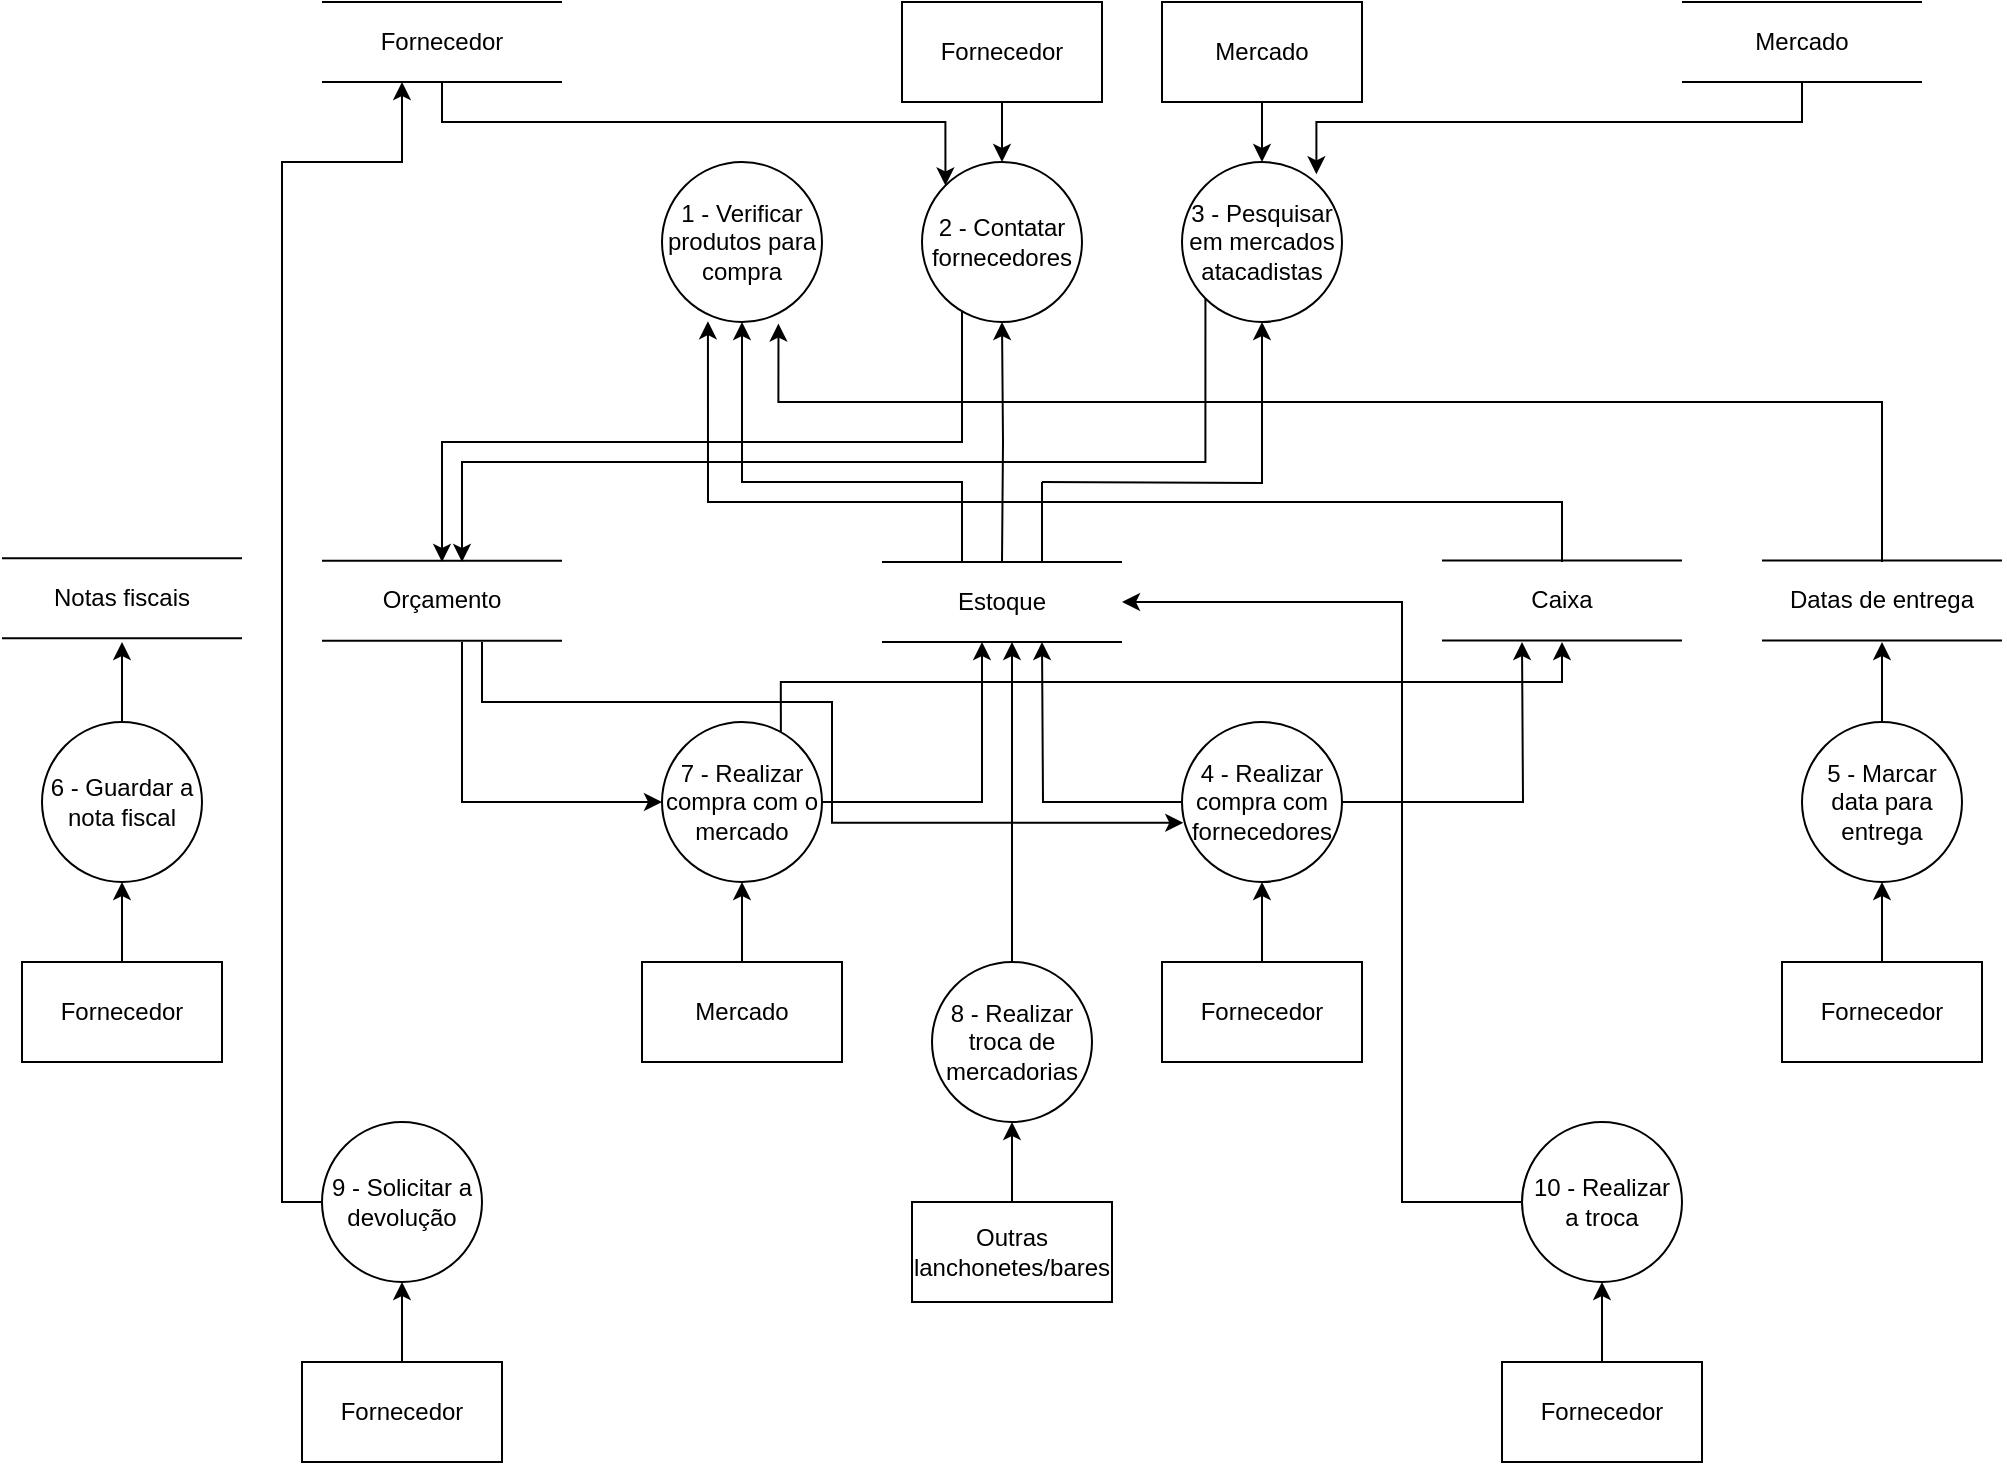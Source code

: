 <mxfile version="12.8.1" type="device"><diagram id="w2cc_c9OqOcCfYxsaKNR" name="Page-1"><mxGraphModel dx="1303" dy="1095" grid="1" gridSize="10" guides="1" tooltips="1" connect="1" arrows="1" fold="1" page="1" pageScale="1" pageWidth="1169" pageHeight="827" math="0" shadow="0"><root><mxCell id="0"/><mxCell id="1" parent="0"/><mxCell id="tMEKLwai0UBKPIEXzhE4-138" value="" style="edgeStyle=orthogonalEdgeStyle;rounded=0;orthogonalLoop=1;jettySize=auto;html=1;targetPerimeterSpacing=6;" edge="1" parent="1" source="tMEKLwai0UBKPIEXzhE4-130"><mxGeometry relative="1" as="geometry"><mxPoint x="280" y="80" as="targetPoint"/><Array as="points"><mxPoint x="220" y="640"/><mxPoint x="220" y="120"/><mxPoint x="280" y="120"/></Array></mxGeometry></mxCell><mxCell id="tMEKLwai0UBKPIEXzhE4-66" value="" style="edgeStyle=orthogonalEdgeStyle;rounded=0;orthogonalLoop=1;jettySize=auto;html=1;targetPerimeterSpacing=6;exitX=0;exitY=1;exitDx=0;exitDy=0;" edge="1" parent="1" source="tMEKLwai0UBKPIEXzhE4-14"><mxGeometry relative="1" as="geometry"><mxPoint x="840" y="206" as="sourcePoint"/><mxPoint x="310" y="320" as="targetPoint"/><Array as="points"><mxPoint x="682" y="270"/><mxPoint x="310" y="270"/></Array></mxGeometry></mxCell><mxCell id="tMEKLwai0UBKPIEXzhE4-2" value="" style="endArrow=none;html=1;arcSize=0;" edge="1" parent="1"><mxGeometry width="50" height="50" relative="1" as="geometry"><mxPoint x="520" y="320" as="sourcePoint"/><mxPoint x="640" y="320" as="targetPoint"/></mxGeometry></mxCell><mxCell id="tMEKLwai0UBKPIEXzhE4-3" value="" style="endArrow=none;html=1;arcSize=0;" edge="1" parent="1"><mxGeometry width="50" height="50" relative="1" as="geometry"><mxPoint x="520" y="360" as="sourcePoint"/><mxPoint x="640" y="360" as="targetPoint"/></mxGeometry></mxCell><mxCell id="tMEKLwai0UBKPIEXzhE4-49" value="" style="edgeStyle=orthogonalEdgeStyle;rounded=0;orthogonalLoop=1;jettySize=auto;html=1;targetPerimeterSpacing=6;entryX=0.5;entryY=1;entryDx=0;entryDy=0;" edge="1" parent="1" target="tMEKLwai0UBKPIEXzhE4-18"><mxGeometry relative="1" as="geometry"><mxPoint x="580" y="320" as="sourcePoint"/><mxPoint x="580" y="256" as="targetPoint"/></mxGeometry></mxCell><mxCell id="tMEKLwai0UBKPIEXzhE4-51" value="" style="edgeStyle=orthogonalEdgeStyle;rounded=0;orthogonalLoop=1;jettySize=auto;html=1;targetPerimeterSpacing=6;entryX=0.5;entryY=1;entryDx=0;entryDy=0;" edge="1" parent="1" target="tMEKLwai0UBKPIEXzhE4-14"><mxGeometry relative="1" as="geometry"><mxPoint x="600" y="280" as="sourcePoint"/><mxPoint x="690" y="226" as="targetPoint"/></mxGeometry></mxCell><mxCell id="tMEKLwai0UBKPIEXzhE4-56" value="" style="edgeStyle=orthogonalEdgeStyle;rounded=0;orthogonalLoop=1;jettySize=auto;html=1;targetPerimeterSpacing=6;entryX=0.5;entryY=1;entryDx=0;entryDy=0;" edge="1" parent="1" target="tMEKLwai0UBKPIEXzhE4-10"><mxGeometry relative="1" as="geometry"><mxPoint x="560" y="320" as="sourcePoint"/><mxPoint x="450" y="236" as="targetPoint"/><Array as="points"><mxPoint x="560" y="280"/><mxPoint x="450" y="280"/></Array></mxGeometry></mxCell><mxCell id="tMEKLwai0UBKPIEXzhE4-88" value="" style="edgeStyle=orthogonalEdgeStyle;rounded=0;orthogonalLoop=1;jettySize=auto;html=1;targetPerimeterSpacing=6;exitX=0.5;exitY=0;exitDx=0;exitDy=0;" edge="1" parent="1" source="tMEKLwai0UBKPIEXzhE4-71"><mxGeometry relative="1" as="geometry"><mxPoint x="580" y="424" as="sourcePoint"/><mxPoint x="570" y="360" as="targetPoint"/><Array as="points"><mxPoint x="450" y="440"/><mxPoint x="570" y="440"/></Array></mxGeometry></mxCell><mxCell id="tMEKLwai0UBKPIEXzhE4-5" value="Estoque" style="text;html=1;strokeColor=none;fillColor=none;align=center;verticalAlign=middle;whiteSpace=wrap;rounded=0;" vertex="1" parent="1"><mxGeometry x="520" y="330" width="120" height="20" as="geometry"/></mxCell><mxCell id="tMEKLwai0UBKPIEXzhE4-86" value="" style="edgeStyle=orthogonalEdgeStyle;rounded=0;orthogonalLoop=1;jettySize=auto;html=1;targetPerimeterSpacing=6;entryX=0;entryY=0.5;entryDx=0;entryDy=0;" edge="1" parent="1" target="tMEKLwai0UBKPIEXzhE4-71"><mxGeometry relative="1" as="geometry"><mxPoint x="310" y="360" as="sourcePoint"/><mxPoint x="300" y="422.91" as="targetPoint"/><Array as="points"><mxPoint x="310" y="440"/></Array></mxGeometry></mxCell><mxCell id="tMEKLwai0UBKPIEXzhE4-10" value="1 -&amp;nbsp;Verificar produtos para compra" style="ellipse;whiteSpace=wrap;html=1;aspect=fixed;" vertex="1" parent="1"><mxGeometry x="410" y="120" width="80" height="80" as="geometry"/></mxCell><mxCell id="tMEKLwai0UBKPIEXzhE4-14" value="3 - Pesquisar em mercados atacadistas" style="ellipse;whiteSpace=wrap;html=1;aspect=fixed;" vertex="1" parent="1"><mxGeometry x="670" y="120" width="80" height="80" as="geometry"/></mxCell><mxCell id="tMEKLwai0UBKPIEXzhE4-16" value="" style="edgeStyle=orthogonalEdgeStyle;rounded=0;orthogonalLoop=1;jettySize=auto;html=1;targetPerimeterSpacing=6;entryX=0.5;entryY=0;entryDx=0;entryDy=0;" edge="1" parent="1" source="tMEKLwai0UBKPIEXzhE4-15" target="tMEKLwai0UBKPIEXzhE4-14"><mxGeometry relative="1" as="geometry"/></mxCell><mxCell id="tMEKLwai0UBKPIEXzhE4-15" value="Mercado" style="rounded=0;whiteSpace=wrap;html=1;" vertex="1" parent="1"><mxGeometry x="660" y="40" width="100" height="50" as="geometry"/></mxCell><mxCell id="tMEKLwai0UBKPIEXzhE4-59" value="" style="edgeStyle=orthogonalEdgeStyle;rounded=0;orthogonalLoop=1;jettySize=auto;html=1;targetPerimeterSpacing=6;" edge="1" parent="1" source="tMEKLwai0UBKPIEXzhE4-18"><mxGeometry relative="1" as="geometry"><mxPoint x="300" y="320" as="targetPoint"/><Array as="points"><mxPoint x="560" y="260"/><mxPoint x="300" y="260"/></Array></mxGeometry></mxCell><mxCell id="tMEKLwai0UBKPIEXzhE4-18" value="2 - Contatar fornecedores" style="ellipse;whiteSpace=wrap;html=1;aspect=fixed;" vertex="1" parent="1"><mxGeometry x="540" y="120" width="80" height="80" as="geometry"/></mxCell><mxCell id="tMEKLwai0UBKPIEXzhE4-25" value="" style="edgeStyle=orthogonalEdgeStyle;rounded=0;orthogonalLoop=1;jettySize=auto;html=1;targetPerimeterSpacing=6;entryX=0.5;entryY=0;entryDx=0;entryDy=0;" edge="1" parent="1" source="tMEKLwai0UBKPIEXzhE4-24" target="tMEKLwai0UBKPIEXzhE4-18"><mxGeometry relative="1" as="geometry"/></mxCell><mxCell id="tMEKLwai0UBKPIEXzhE4-24" value="Fornecedor" style="rounded=0;whiteSpace=wrap;html=1;" vertex="1" parent="1"><mxGeometry x="530" y="40" width="100" height="50" as="geometry"/></mxCell><mxCell id="tMEKLwai0UBKPIEXzhE4-40" value="" style="endArrow=none;html=1;arcSize=0;" edge="1" parent="1"><mxGeometry width="50" height="50" relative="1" as="geometry"><mxPoint x="240" y="40.0" as="sourcePoint"/><mxPoint x="360" y="40.0" as="targetPoint"/></mxGeometry></mxCell><mxCell id="tMEKLwai0UBKPIEXzhE4-41" value="" style="endArrow=none;html=1;arcSize=0;" edge="1" parent="1"><mxGeometry width="50" height="50" relative="1" as="geometry"><mxPoint x="240" y="80.0" as="sourcePoint"/><mxPoint x="360" y="80.0" as="targetPoint"/></mxGeometry></mxCell><mxCell id="tMEKLwai0UBKPIEXzhE4-58" value="" style="edgeStyle=orthogonalEdgeStyle;rounded=0;orthogonalLoop=1;jettySize=auto;html=1;targetPerimeterSpacing=6;entryX=0;entryY=0;entryDx=0;entryDy=0;" edge="1" parent="1" target="tMEKLwai0UBKPIEXzhE4-18"><mxGeometry relative="1" as="geometry"><mxPoint x="300" y="80" as="sourcePoint"/><mxPoint x="354.0" y="59.5" as="targetPoint"/><Array as="points"><mxPoint x="300" y="80"/><mxPoint x="300" y="100"/><mxPoint x="552" y="100"/></Array></mxGeometry></mxCell><mxCell id="tMEKLwai0UBKPIEXzhE4-42" value="Fornecedor" style="text;html=1;strokeColor=none;fillColor=none;align=center;verticalAlign=middle;whiteSpace=wrap;rounded=0;" vertex="1" parent="1"><mxGeometry x="240" y="49.5" width="120" height="20" as="geometry"/></mxCell><mxCell id="tMEKLwai0UBKPIEXzhE4-43" value="" style="endArrow=none;html=1;arcSize=0;" edge="1" parent="1"><mxGeometry width="50" height="50" relative="1" as="geometry"><mxPoint x="800" y="319.29" as="sourcePoint"/><mxPoint x="920" y="319.29" as="targetPoint"/></mxGeometry></mxCell><mxCell id="tMEKLwai0UBKPIEXzhE4-44" value="" style="endArrow=none;html=1;arcSize=0;" edge="1" parent="1"><mxGeometry width="50" height="50" relative="1" as="geometry"><mxPoint x="800" y="359.29" as="sourcePoint"/><mxPoint x="920" y="359.29" as="targetPoint"/></mxGeometry></mxCell><mxCell id="tMEKLwai0UBKPIEXzhE4-90" value="" style="edgeStyle=orthogonalEdgeStyle;rounded=0;orthogonalLoop=1;jettySize=auto;html=1;targetPerimeterSpacing=6;entryX=0.743;entryY=0.083;entryDx=0;entryDy=0;entryPerimeter=0;exitX=0.743;exitY=0.083;exitDx=0;exitDy=0;exitPerimeter=0;" edge="1" parent="1" source="tMEKLwai0UBKPIEXzhE4-71"><mxGeometry relative="1" as="geometry"><mxPoint x="726.0" y="338.79" as="sourcePoint"/><mxPoint x="860" y="360" as="targetPoint"/><Array as="points"><mxPoint x="469" y="380"/><mxPoint x="860" y="380"/></Array></mxGeometry></mxCell><mxCell id="tMEKLwai0UBKPIEXzhE4-110" value="" style="edgeStyle=orthogonalEdgeStyle;rounded=0;orthogonalLoop=1;jettySize=auto;html=1;targetPerimeterSpacing=6;entryX=0.287;entryY=0.995;entryDx=0;entryDy=0;entryPerimeter=0;" edge="1" parent="1" target="tMEKLwai0UBKPIEXzhE4-10"><mxGeometry relative="1" as="geometry"><mxPoint x="860" y="320" as="sourcePoint"/><mxPoint x="860" y="254.79" as="targetPoint"/><Array as="points"><mxPoint x="860" y="290"/><mxPoint x="433" y="290"/></Array></mxGeometry></mxCell><mxCell id="tMEKLwai0UBKPIEXzhE4-45" value="Caixa" style="text;html=1;strokeColor=none;fillColor=none;align=center;verticalAlign=middle;whiteSpace=wrap;rounded=0;" vertex="1" parent="1"><mxGeometry x="800" y="328.79" width="120" height="20" as="geometry"/></mxCell><mxCell id="tMEKLwai0UBKPIEXzhE4-52" value="" style="endArrow=none;html=1;" edge="1" parent="1"><mxGeometry width="50" height="50" relative="1" as="geometry"><mxPoint x="600" y="320" as="sourcePoint"/><mxPoint x="600" y="280" as="targetPoint"/></mxGeometry></mxCell><mxCell id="tMEKLwai0UBKPIEXzhE4-60" value="" style="endArrow=none;html=1;arcSize=0;" edge="1" parent="1"><mxGeometry width="50" height="50" relative="1" as="geometry"><mxPoint x="920" y="40" as="sourcePoint"/><mxPoint x="1040" y="40" as="targetPoint"/></mxGeometry></mxCell><mxCell id="tMEKLwai0UBKPIEXzhE4-61" value="" style="endArrow=none;html=1;arcSize=0;" edge="1" parent="1"><mxGeometry width="50" height="50" relative="1" as="geometry"><mxPoint x="920" y="80" as="sourcePoint"/><mxPoint x="1040" y="80" as="targetPoint"/></mxGeometry></mxCell><mxCell id="tMEKLwai0UBKPIEXzhE4-64" value="" style="edgeStyle=orthogonalEdgeStyle;rounded=0;orthogonalLoop=1;jettySize=auto;html=1;targetPerimeterSpacing=6;entryX=0.84;entryY=0.077;entryDx=0;entryDy=0;entryPerimeter=0;" edge="1" parent="1" target="tMEKLwai0UBKPIEXzhE4-14"><mxGeometry relative="1" as="geometry"><mxPoint x="980" y="80" as="sourcePoint"/><mxPoint x="730" y="120" as="targetPoint"/><Array as="points"><mxPoint x="980" y="100"/><mxPoint x="737" y="100"/></Array></mxGeometry></mxCell><mxCell id="tMEKLwai0UBKPIEXzhE4-62" value="Mercado" style="text;html=1;strokeColor=none;fillColor=none;align=center;verticalAlign=middle;whiteSpace=wrap;rounded=0;" vertex="1" parent="1"><mxGeometry x="920" y="49.5" width="120" height="20" as="geometry"/></mxCell><mxCell id="tMEKLwai0UBKPIEXzhE4-77" value="" style="edgeStyle=orthogonalEdgeStyle;rounded=0;orthogonalLoop=1;jettySize=auto;html=1;targetPerimeterSpacing=6;" edge="1" parent="1" source="tMEKLwai0UBKPIEXzhE4-67"><mxGeometry relative="1" as="geometry"><mxPoint x="600" y="360" as="targetPoint"/></mxGeometry></mxCell><mxCell id="tMEKLwai0UBKPIEXzhE4-79" value="" style="edgeStyle=orthogonalEdgeStyle;rounded=0;orthogonalLoop=1;jettySize=auto;html=1;targetPerimeterSpacing=6;" edge="1" parent="1" source="tMEKLwai0UBKPIEXzhE4-67"><mxGeometry relative="1" as="geometry"><mxPoint x="840" y="360" as="targetPoint"/></mxGeometry></mxCell><mxCell id="tMEKLwai0UBKPIEXzhE4-82" value="" style="edgeStyle=orthogonalEdgeStyle;rounded=0;orthogonalLoop=1;jettySize=auto;html=1;targetPerimeterSpacing=6;entryX=0.008;entryY=0.63;entryDx=0;entryDy=0;entryPerimeter=0;" edge="1" parent="1" target="tMEKLwai0UBKPIEXzhE4-67"><mxGeometry relative="1" as="geometry"><mxPoint x="320" y="360" as="sourcePoint"/><Array as="points"><mxPoint x="320" y="390"/><mxPoint x="495" y="390"/><mxPoint x="495" y="450"/></Array></mxGeometry></mxCell><mxCell id="tMEKLwai0UBKPIEXzhE4-67" value="4 - Realizar compra com fornecedores" style="ellipse;whiteSpace=wrap;html=1;aspect=fixed;" vertex="1" parent="1"><mxGeometry x="670" y="400" width="80" height="80" as="geometry"/></mxCell><mxCell id="tMEKLwai0UBKPIEXzhE4-101" value="" style="edgeStyle=orthogonalEdgeStyle;rounded=0;orthogonalLoop=1;jettySize=auto;html=1;targetPerimeterSpacing=6;entryX=0.5;entryY=1;entryDx=0;entryDy=0;" edge="1" parent="1" source="tMEKLwai0UBKPIEXzhE4-99" target="tMEKLwai0UBKPIEXzhE4-68"><mxGeometry relative="1" as="geometry"/></mxCell><mxCell id="tMEKLwai0UBKPIEXzhE4-68" value="5 - Marcar data para entrega" style="ellipse;whiteSpace=wrap;html=1;aspect=fixed;" vertex="1" parent="1"><mxGeometry x="980" y="400" width="80" height="80" as="geometry"/></mxCell><mxCell id="tMEKLwai0UBKPIEXzhE4-118" value="" style="edgeStyle=orthogonalEdgeStyle;rounded=0;orthogonalLoop=1;jettySize=auto;html=1;targetPerimeterSpacing=6;" edge="1" parent="1" source="tMEKLwai0UBKPIEXzhE4-70"><mxGeometry relative="1" as="geometry"><mxPoint x="140" y="360" as="targetPoint"/></mxGeometry></mxCell><mxCell id="tMEKLwai0UBKPIEXzhE4-120" value="" style="edgeStyle=orthogonalEdgeStyle;rounded=0;orthogonalLoop=1;jettySize=auto;html=1;targetPerimeterSpacing=6;entryX=0.5;entryY=1;entryDx=0;entryDy=0;" edge="1" parent="1" source="tMEKLwai0UBKPIEXzhE4-119" target="tMEKLwai0UBKPIEXzhE4-70"><mxGeometry relative="1" as="geometry"/></mxCell><mxCell id="tMEKLwai0UBKPIEXzhE4-70" value="6 - Guardar a nota fiscal" style="ellipse;whiteSpace=wrap;html=1;aspect=fixed;" vertex="1" parent="1"><mxGeometry x="100" y="400" width="80" height="80" as="geometry"/></mxCell><mxCell id="tMEKLwai0UBKPIEXzhE4-71" value="7 - Realizar compra com o mercado" style="ellipse;whiteSpace=wrap;html=1;aspect=fixed;" vertex="1" parent="1"><mxGeometry x="410" y="400" width="80" height="80" as="geometry"/></mxCell><mxCell id="tMEKLwai0UBKPIEXzhE4-125" value="" style="edgeStyle=orthogonalEdgeStyle;rounded=0;orthogonalLoop=1;jettySize=auto;html=1;targetPerimeterSpacing=6;" edge="1" parent="1" source="tMEKLwai0UBKPIEXzhE4-72"><mxGeometry relative="1" as="geometry"><mxPoint x="585" y="360" as="targetPoint"/></mxGeometry></mxCell><mxCell id="tMEKLwai0UBKPIEXzhE4-72" value="8 - Realizar troca de mercadorias" style="ellipse;whiteSpace=wrap;html=1;aspect=fixed;" vertex="1" parent="1"><mxGeometry x="545" y="520" width="80" height="80" as="geometry"/></mxCell><mxCell id="tMEKLwai0UBKPIEXzhE4-97" value="" style="edgeStyle=orthogonalEdgeStyle;rounded=0;orthogonalLoop=1;jettySize=auto;html=1;targetPerimeterSpacing=6;entryX=0.5;entryY=1;entryDx=0;entryDy=0;" edge="1" parent="1" source="tMEKLwai0UBKPIEXzhE4-95" target="tMEKLwai0UBKPIEXzhE4-71"><mxGeometry relative="1" as="geometry"/></mxCell><mxCell id="tMEKLwai0UBKPIEXzhE4-95" value="Mercado" style="rounded=0;whiteSpace=wrap;html=1;" vertex="1" parent="1"><mxGeometry x="400" y="520" width="100" height="50" as="geometry"/></mxCell><mxCell id="tMEKLwai0UBKPIEXzhE4-98" value="" style="edgeStyle=orthogonalEdgeStyle;rounded=0;orthogonalLoop=1;jettySize=auto;html=1;targetPerimeterSpacing=6;entryX=0.5;entryY=1;entryDx=0;entryDy=0;" edge="1" parent="1" source="tMEKLwai0UBKPIEXzhE4-96" target="tMEKLwai0UBKPIEXzhE4-67"><mxGeometry relative="1" as="geometry"/></mxCell><mxCell id="tMEKLwai0UBKPIEXzhE4-96" value="Fornecedor" style="rounded=0;whiteSpace=wrap;html=1;" vertex="1" parent="1"><mxGeometry x="660" y="520" width="100" height="50" as="geometry"/></mxCell><mxCell id="tMEKLwai0UBKPIEXzhE4-99" value="Fornecedor" style="rounded=0;whiteSpace=wrap;html=1;" vertex="1" parent="1"><mxGeometry x="970" y="520" width="100" height="50" as="geometry"/></mxCell><mxCell id="tMEKLwai0UBKPIEXzhE4-102" value="" style="endArrow=none;html=1;arcSize=0;" edge="1" parent="1"><mxGeometry width="50" height="50" relative="1" as="geometry"><mxPoint x="960" y="319.29" as="sourcePoint"/><mxPoint x="1080" y="319.29" as="targetPoint"/></mxGeometry></mxCell><mxCell id="tMEKLwai0UBKPIEXzhE4-103" value="" style="endArrow=none;html=1;arcSize=0;" edge="1" parent="1"><mxGeometry width="50" height="50" relative="1" as="geometry"><mxPoint x="960" y="359.29" as="sourcePoint"/><mxPoint x="1080" y="359.29" as="targetPoint"/></mxGeometry></mxCell><mxCell id="tMEKLwai0UBKPIEXzhE4-107" value="" style="edgeStyle=orthogonalEdgeStyle;rounded=0;orthogonalLoop=1;jettySize=auto;html=1;targetPerimeterSpacing=6;entryX=0.5;entryY=0;entryDx=0;entryDy=0;exitX=0.5;exitY=0;exitDx=0;exitDy=0;" edge="1" parent="1" source="tMEKLwai0UBKPIEXzhE4-68"><mxGeometry relative="1" as="geometry"><mxPoint x="1020" y="394" as="sourcePoint"/><mxPoint x="1020" y="360" as="targetPoint"/></mxGeometry></mxCell><mxCell id="tMEKLwai0UBKPIEXzhE4-112" value="" style="edgeStyle=orthogonalEdgeStyle;rounded=0;orthogonalLoop=1;jettySize=auto;html=1;targetPerimeterSpacing=6;entryX=0.728;entryY=1.01;entryDx=0;entryDy=0;entryPerimeter=0;" edge="1" parent="1" target="tMEKLwai0UBKPIEXzhE4-10"><mxGeometry relative="1" as="geometry"><mxPoint x="1020" y="320" as="sourcePoint"/><mxPoint x="1020" y="254.79" as="targetPoint"/><Array as="points"><mxPoint x="1020" y="240"/><mxPoint x="468" y="240"/></Array></mxGeometry></mxCell><mxCell id="tMEKLwai0UBKPIEXzhE4-104" value="Datas de entrega" style="text;html=1;strokeColor=none;fillColor=none;align=center;verticalAlign=middle;whiteSpace=wrap;rounded=0;" vertex="1" parent="1"><mxGeometry x="960" y="328.79" width="120" height="20" as="geometry"/></mxCell><mxCell id="tMEKLwai0UBKPIEXzhE4-113" value="" style="endArrow=none;html=1;arcSize=0;" edge="1" parent="1"><mxGeometry width="50" height="50" relative="1" as="geometry"><mxPoint x="80" y="318.08" as="sourcePoint"/><mxPoint x="200" y="318.08" as="targetPoint"/></mxGeometry></mxCell><mxCell id="tMEKLwai0UBKPIEXzhE4-114" value="" style="endArrow=none;html=1;arcSize=0;" edge="1" parent="1"><mxGeometry width="50" height="50" relative="1" as="geometry"><mxPoint x="80" y="358.08" as="sourcePoint"/><mxPoint x="200" y="358.08" as="targetPoint"/></mxGeometry></mxCell><mxCell id="tMEKLwai0UBKPIEXzhE4-115" value="Notas fiscais" style="text;html=1;strokeColor=none;fillColor=none;align=center;verticalAlign=middle;whiteSpace=wrap;rounded=0;" vertex="1" parent="1"><mxGeometry x="80" y="327.58" width="120" height="20" as="geometry"/></mxCell><mxCell id="tMEKLwai0UBKPIEXzhE4-119" value="Fornecedor" style="rounded=0;whiteSpace=wrap;html=1;" vertex="1" parent="1"><mxGeometry x="90" y="520" width="100" height="50" as="geometry"/></mxCell><mxCell id="tMEKLwai0UBKPIEXzhE4-128" value="" style="edgeStyle=orthogonalEdgeStyle;rounded=0;orthogonalLoop=1;jettySize=auto;html=1;targetPerimeterSpacing=6;entryX=0.5;entryY=1;entryDx=0;entryDy=0;" edge="1" parent="1" source="tMEKLwai0UBKPIEXzhE4-127" target="tMEKLwai0UBKPIEXzhE4-72"><mxGeometry relative="1" as="geometry"/></mxCell><mxCell id="tMEKLwai0UBKPIEXzhE4-127" value="Outras lanchonetes/bares" style="rounded=0;whiteSpace=wrap;html=1;" vertex="1" parent="1"><mxGeometry x="535" y="640" width="100" height="50" as="geometry"/></mxCell><mxCell id="tMEKLwai0UBKPIEXzhE4-130" value="9 - Solicitar a devolução" style="ellipse;whiteSpace=wrap;html=1;aspect=fixed;" vertex="1" parent="1"><mxGeometry x="240" y="600" width="80" height="80" as="geometry"/></mxCell><mxCell id="tMEKLwai0UBKPIEXzhE4-140" value="" style="edgeStyle=orthogonalEdgeStyle;rounded=0;orthogonalLoop=1;jettySize=auto;html=1;targetPerimeterSpacing=6;entryX=1;entryY=0.5;entryDx=0;entryDy=0;" edge="1" parent="1" source="tMEKLwai0UBKPIEXzhE4-131" target="tMEKLwai0UBKPIEXzhE4-5"><mxGeometry relative="1" as="geometry"><mxPoint x="880" y="526" as="targetPoint"/><Array as="points"><mxPoint x="780" y="640"/><mxPoint x="780" y="340"/></Array></mxGeometry></mxCell><mxCell id="tMEKLwai0UBKPIEXzhE4-131" value="10 - Realizar a troca" style="ellipse;whiteSpace=wrap;html=1;aspect=fixed;" vertex="1" parent="1"><mxGeometry x="840" y="600" width="80" height="80" as="geometry"/></mxCell><mxCell id="tMEKLwai0UBKPIEXzhE4-134" value="" style="edgeStyle=orthogonalEdgeStyle;rounded=0;orthogonalLoop=1;jettySize=auto;html=1;targetPerimeterSpacing=6;entryX=0.5;entryY=1;entryDx=0;entryDy=0;" edge="1" parent="1" source="tMEKLwai0UBKPIEXzhE4-133" target="tMEKLwai0UBKPIEXzhE4-130"><mxGeometry relative="1" as="geometry"><mxPoint x="280" y="686" as="targetPoint"/></mxGeometry></mxCell><mxCell id="tMEKLwai0UBKPIEXzhE4-133" value="Fornecedor" style="rounded=0;whiteSpace=wrap;html=1;" vertex="1" parent="1"><mxGeometry x="230" y="720" width="100" height="50" as="geometry"/></mxCell><mxCell id="tMEKLwai0UBKPIEXzhE4-135" value="" style="edgeStyle=orthogonalEdgeStyle;rounded=0;orthogonalLoop=1;jettySize=auto;html=1;targetPerimeterSpacing=6;entryX=0.5;entryY=1;entryDx=0;entryDy=0;" edge="1" parent="1" source="tMEKLwai0UBKPIEXzhE4-136"><mxGeometry relative="1" as="geometry"><mxPoint x="880" y="680" as="targetPoint"/></mxGeometry></mxCell><mxCell id="tMEKLwai0UBKPIEXzhE4-136" value="Fornecedor" style="rounded=0;whiteSpace=wrap;html=1;" vertex="1" parent="1"><mxGeometry x="830" y="720" width="100" height="50" as="geometry"/></mxCell><mxCell id="tMEKLwai0UBKPIEXzhE4-6" value="" style="endArrow=none;html=1;arcSize=0;" edge="1" parent="1"><mxGeometry width="50" height="50" relative="1" as="geometry"><mxPoint x="240" y="319.41" as="sourcePoint"/><mxPoint x="360" y="319.41" as="targetPoint"/></mxGeometry></mxCell><mxCell id="tMEKLwai0UBKPIEXzhE4-7" value="" style="endArrow=none;html=1;arcSize=0;" edge="1" parent="1"><mxGeometry width="50" height="50" relative="1" as="geometry"><mxPoint x="240" y="359.41" as="sourcePoint"/><mxPoint x="360" y="359.41" as="targetPoint"/></mxGeometry></mxCell><mxCell id="tMEKLwai0UBKPIEXzhE4-8" value="Orçamento" style="text;html=1;strokeColor=none;fillColor=none;align=center;verticalAlign=middle;whiteSpace=wrap;rounded=0;" vertex="1" parent="1"><mxGeometry x="240" y="328.91" width="120" height="20" as="geometry"/></mxCell></root></mxGraphModel></diagram></mxfile>
